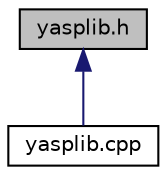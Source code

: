 digraph "yasplib.h"
{
 // LATEX_PDF_SIZE
  edge [fontname="Helvetica",fontsize="10",labelfontname="Helvetica",labelfontsize="10"];
  node [fontname="Helvetica",fontsize="10",shape=record];
  Node2 [label="yasplib.h",height=0.2,width=0.4,color="black", fillcolor="grey75", style="filled", fontcolor="black",tooltip=" "];
  Node2 -> Node3 [dir="back",color="midnightblue",fontsize="10",style="solid"];
  Node3 [label="yasplib.cpp",height=0.2,width=0.4,color="black", fillcolor="white", style="filled",URL="$yasplib_8cpp.html",tooltip=" "];
}
